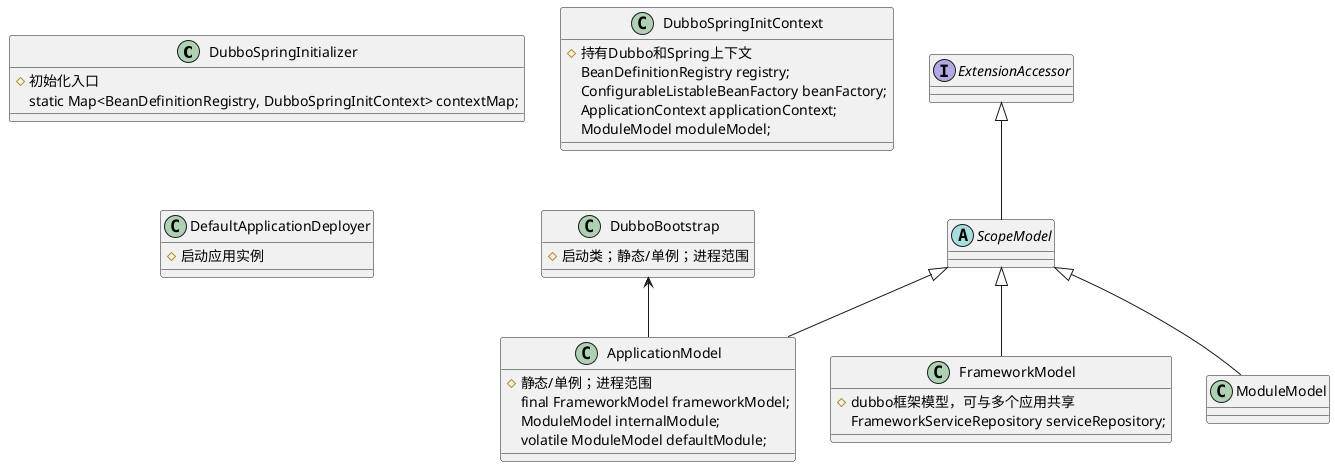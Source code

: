 @startuml
'https://plantuml.com/class-diagram

class DubboSpringInitializer {
# 初始化入口
static Map<BeanDefinitionRegistry, DubboSpringInitContext> contextMap;
}
class DubboSpringInitContext {
# 持有Dubbo和Spring上下文
BeanDefinitionRegistry registry;
ConfigurableListableBeanFactory beanFactory;
ApplicationContext applicationContext;
ModuleModel moduleModel;
}
class DubboBootstrap {
# 启动类；静态/单例；进程范围
}
class DefaultApplicationDeployer {
# 启动应用实例
}
interface ExtensionAccessor
abstract class ScopeModel
class ApplicationModel {
# 静态/单例；进程范围
final FrameworkModel frameworkModel;
ModuleModel internalModule;
volatile ModuleModel defaultModule;
}
class FrameworkModel {
# dubbo框架模型，可与多个应用共享
FrameworkServiceRepository serviceRepository;
}
class ModuleModel

ExtensionAccessor <|-- ScopeModel
ScopeModel <|-- ApplicationModel
ScopeModel <|-- FrameworkModel
ScopeModel <|-- ModuleModel
DubboBootstrap <-- ApplicationModel

@enduml